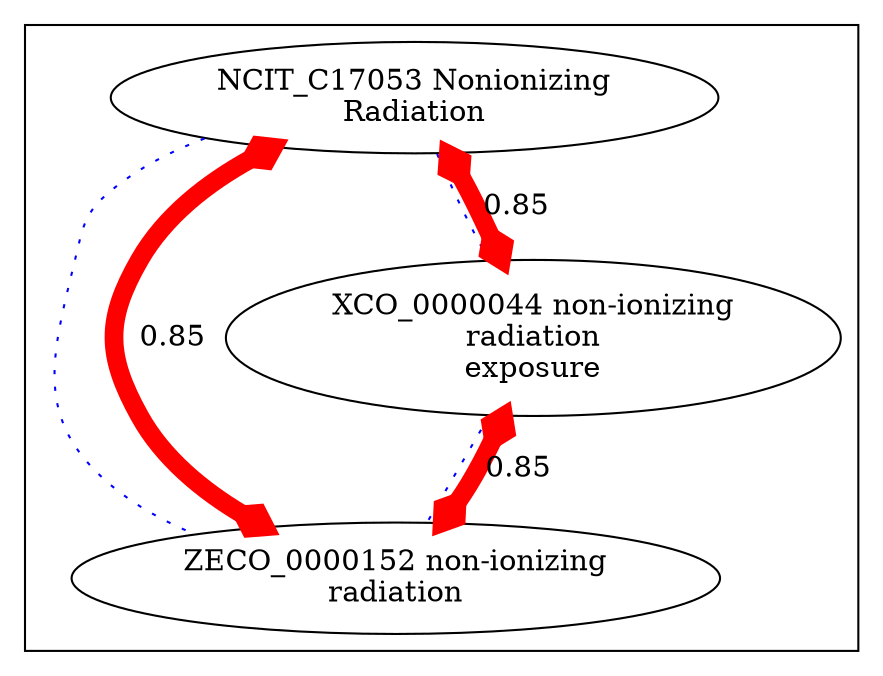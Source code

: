 digraph cliquegraph {
subgraph cluster_ZECO_0000152 {ZECO_0000152 [ label="ZECO_0000152 non-ionizing
radiation" ];
NCIT_C17053 [ label="NCIT_C17053 Nonionizing
Radiation" ];
XCO_0000044 [ label="XCO_0000044 non-ionizing
radiation
exposure" ];}
XCO_0000044 -> ZECO_0000152 [ arrowhead = none, penwidth=1, color=blue, label="", style=dotted]

NCIT_C17053 -> ZECO_0000152 [ arrowhead = none, penwidth=1, color=blue, label="", style=dotted]

NCIT_C17053 -> XCO_0000044 [ arrowhead = none, penwidth=1, color=blue, label="", style=dotted]
NCIT_C17053 -> ZECO_0000152 [ arrowhead = ediamond, penwidth=9, color=red, label="0.85", style=solid, arrowtail=ediamond, dir=both]

NCIT_C17053 -> XCO_0000044 [ arrowhead = ediamond, penwidth=9, color=red, label="0.85", style=solid, arrowtail=ediamond, dir=both]

XCO_0000044 -> ZECO_0000152 [ arrowhead = ediamond, penwidth=9, color=red, label="0.85", style=solid, arrowtail=ediamond, dir=both]
}